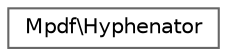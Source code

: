 digraph "Graphical Class Hierarchy"
{
 // LATEX_PDF_SIZE
  bgcolor="transparent";
  edge [fontname=Helvetica,fontsize=10,labelfontname=Helvetica,labelfontsize=10];
  node [fontname=Helvetica,fontsize=10,shape=box,height=0.2,width=0.4];
  rankdir="LR";
  Node0 [id="Node000000",label="Mpdf\\Hyphenator",height=0.2,width=0.4,color="grey40", fillcolor="white", style="filled",URL="$classMpdf_1_1Hyphenator.html",tooltip=" "];
}
